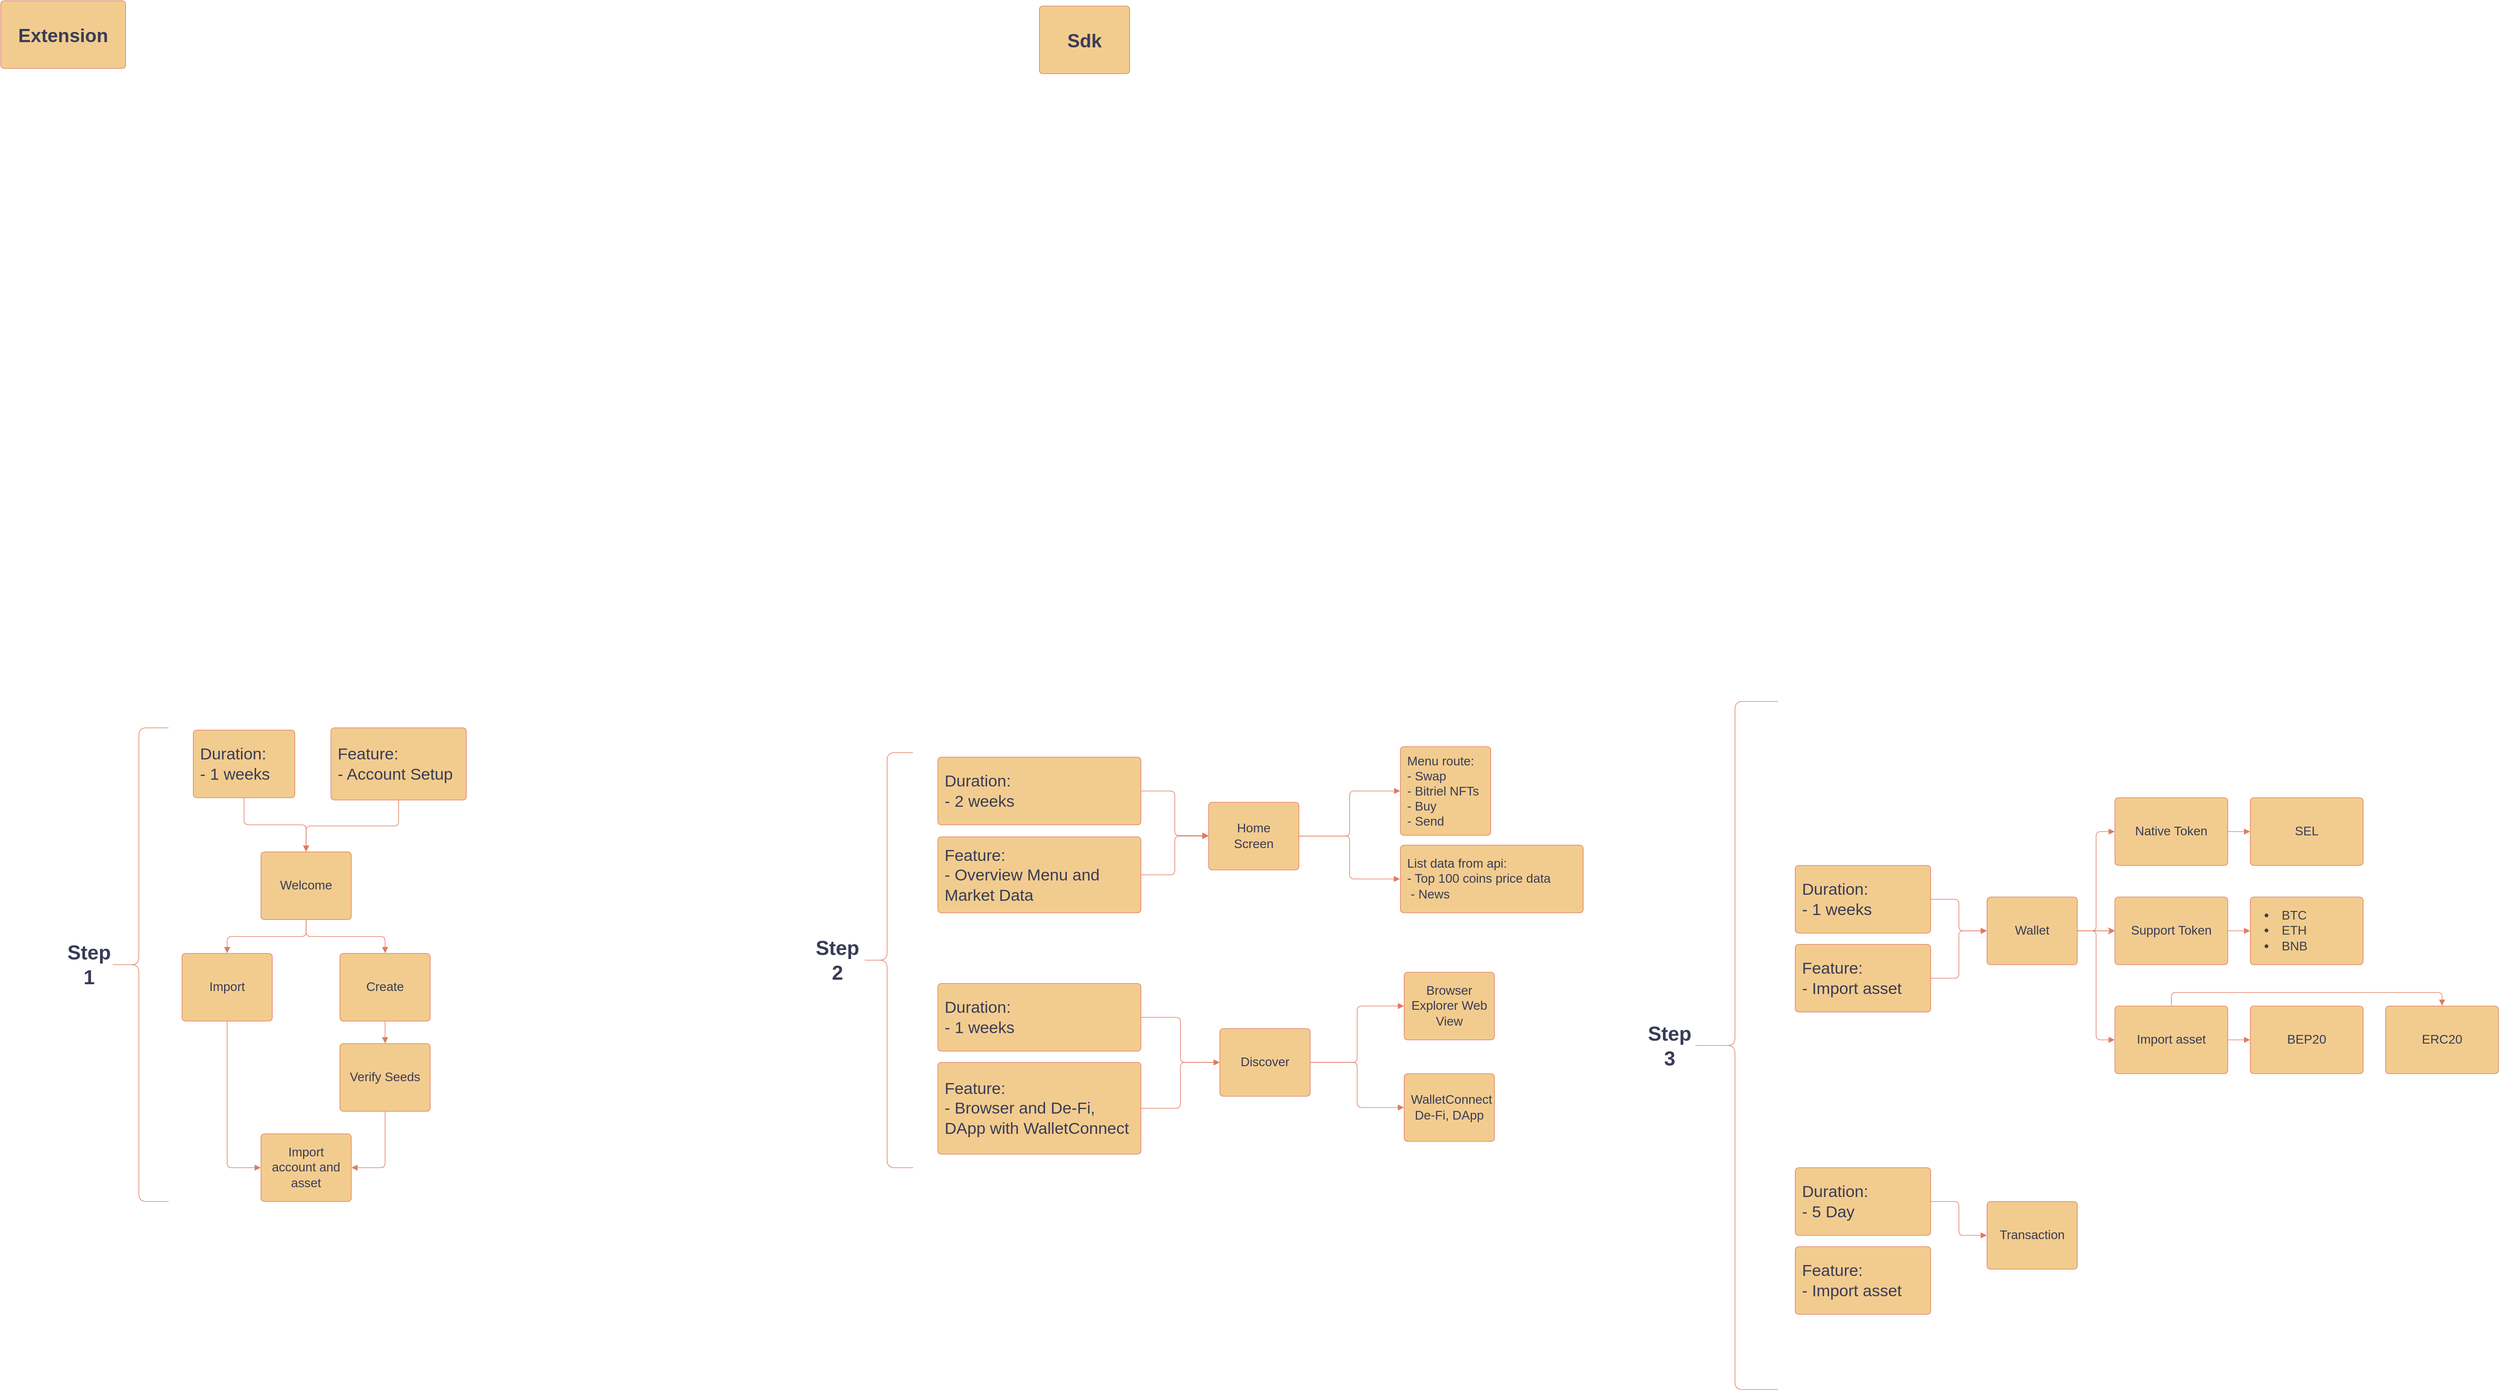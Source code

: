 <mxfile version="21.3.2" type="github">
  <diagram name="Page-1" id="VHqu843zAMIvLOxLYRrT">
    <mxGraphModel dx="3653" dy="2158" grid="0" gridSize="10" guides="1" tooltips="1" connect="1" arrows="1" fold="1" page="1" pageScale="1" pageWidth="850" pageHeight="1100" background="#ffffff" math="0" shadow="0">
      <root>
        <mxCell id="0" />
        <mxCell id="1" parent="0" />
        <mxCell id="zbY5q0rbspvN2szjDiho-265" value="Home Screen" style="html=1;overflow=block;blockSpacing=1;whiteSpace=wrap;fontSize=16.7;fontColor=#393C56;spacing=9;strokeColor=#E07A5F;strokeOpacity=100;rounded=1;absoluteArcSize=1;arcSize=9;strokeWidth=0.8;lucidId=uca0n-UiO.i3;fillColor=#F2CC8F;labelBackgroundColor=none;" parent="1" vertex="1">
          <mxGeometry x="315" y="189" width="120" height="90" as="geometry" />
        </mxCell>
        <mxCell id="zbY5q0rbspvN2szjDiho-266" value="Welcome" style="html=1;overflow=block;blockSpacing=1;whiteSpace=wrap;fontSize=16.7;fontColor=#393C56;align=center;spacing=9;strokeColor=#E07A5F;strokeOpacity=100;rounded=1;absoluteArcSize=1;arcSize=9;strokeWidth=0.8;lucidId=Jca0Ky4q9FBk;labelBackgroundColor=none;fillColor=#F2CC8F;" parent="1" vertex="1">
          <mxGeometry x="-945" y="255" width="120" height="90" as="geometry" />
        </mxCell>
        <mxCell id="zbY5q0rbspvN2szjDiho-267" value="Import" style="html=1;overflow=block;blockSpacing=1;whiteSpace=wrap;fontSize=16.7;fontColor=#393C56;spacing=9;verticalAlign=middle;strokeColor=#E07A5F;strokeOpacity=100;rounded=1;absoluteArcSize=1;arcSize=9;strokeWidth=0.8;lucidId=Vda0Xxk14ub7;labelBackgroundColor=none;fillColor=#F2CC8F;" parent="1" vertex="1">
          <mxGeometry x="-1050" y="390" width="120" height="90" as="geometry" />
        </mxCell>
        <mxCell id="zbY5q0rbspvN2szjDiho-268" value="Create" style="html=1;overflow=block;blockSpacing=1;whiteSpace=wrap;fontSize=16.7;fontColor=#393C56;spacing=9;verticalAlign=middle;strokeColor=#E07A5F;strokeOpacity=100;rounded=1;absoluteArcSize=1;arcSize=9;strokeWidth=0.8;lucidId=bea0~t-JF409;labelBackgroundColor=none;fillColor=#F2CC8F;" parent="1" vertex="1">
          <mxGeometry x="-840" y="390" width="120" height="90" as="geometry" />
        </mxCell>
        <mxCell id="zbY5q0rbspvN2szjDiho-269" value="Verify Seeds" style="html=1;overflow=block;blockSpacing=1;whiteSpace=wrap;fontSize=16.7;fontColor=#393C56;spacing=9;verticalAlign=middle;strokeColor=#E07A5F;strokeOpacity=100;rounded=1;absoluteArcSize=1;arcSize=9;strokeWidth=0.8;lucidId=oea0EduncO.E;labelBackgroundColor=none;fillColor=#F2CC8F;" parent="1" vertex="1">
          <mxGeometry x="-840" y="510" width="120" height="90" as="geometry" />
        </mxCell>
        <mxCell id="zbY5q0rbspvN2szjDiho-270" value="" style="html=1;jettySize=18;whiteSpace=wrap;fontSize=13;strokeColor=#E07A5F;strokeOpacity=100;strokeWidth=0.8;rounded=1;arcSize=12;edgeStyle=orthogonalEdgeStyle;startArrow=none;endArrow=block;endFill=1;exitX=0.5;exitY=1.004;exitPerimeter=0;entryX=0.5;entryY=-0.004;entryPerimeter=0;lucidId=Eea0e89wNNri;labelBackgroundColor=none;fontColor=default;" parent="1" source="zbY5q0rbspvN2szjDiho-268" target="zbY5q0rbspvN2szjDiho-269" edge="1">
          <mxGeometry width="100" height="100" relative="1" as="geometry">
            <Array as="points" />
          </mxGeometry>
        </mxCell>
        <mxCell id="zbY5q0rbspvN2szjDiho-271" value="" style="html=1;jettySize=18;whiteSpace=wrap;fontSize=13;strokeColor=#E07A5F;strokeOpacity=100;strokeWidth=0.8;rounded=1;arcSize=12;edgeStyle=orthogonalEdgeStyle;startArrow=none;endArrow=block;endFill=1;exitX=0.5;exitY=1.004;exitPerimeter=0;entryX=0.5;entryY=-0.004;entryPerimeter=0;lucidId=ffa06G6fT31H;labelBackgroundColor=none;fontColor=default;" parent="1" source="zbY5q0rbspvN2szjDiho-266" target="zbY5q0rbspvN2szjDiho-267" edge="1">
          <mxGeometry width="100" height="100" relative="1" as="geometry">
            <Array as="points" />
          </mxGeometry>
        </mxCell>
        <mxCell id="zbY5q0rbspvN2szjDiho-272" value="" style="html=1;jettySize=18;whiteSpace=wrap;fontSize=13;strokeColor=#E07A5F;strokeOpacity=100;strokeWidth=0.8;rounded=1;arcSize=12;edgeStyle=orthogonalEdgeStyle;startArrow=none;endArrow=block;endFill=1;exitX=0.5;exitY=1.004;exitPerimeter=0;entryX=0.5;entryY=-0.004;entryPerimeter=0;lucidId=kfa0JvLYfITH;labelBackgroundColor=none;fontColor=default;" parent="1" source="zbY5q0rbspvN2szjDiho-266" target="zbY5q0rbspvN2szjDiho-268" edge="1">
          <mxGeometry width="100" height="100" relative="1" as="geometry">
            <Array as="points" />
          </mxGeometry>
        </mxCell>
        <mxCell id="zbY5q0rbspvN2szjDiho-273" value="Import account and asset " style="html=1;overflow=block;blockSpacing=1;whiteSpace=wrap;fontSize=16.7;fontColor=#393C56;spacing=9;verticalAlign=middle;strokeColor=#E07A5F;strokeOpacity=100;rounded=1;absoluteArcSize=1;arcSize=9;strokeWidth=0.8;lucidId=sfa0by9yITn-;labelBackgroundColor=none;fillColor=#F2CC8F;" parent="1" vertex="1">
          <mxGeometry x="-945" y="630" width="120" height="90" as="geometry" />
        </mxCell>
        <mxCell id="zbY5q0rbspvN2szjDiho-274" value="" style="html=1;jettySize=18;whiteSpace=wrap;fontSize=13;strokeColor=#E07A5F;strokeOpacity=100;strokeWidth=0.8;rounded=1;arcSize=12;edgeStyle=orthogonalEdgeStyle;startArrow=none;endArrow=block;endFill=1;exitX=0.5;exitY=1.004;exitPerimeter=0;entryX=-0.003;entryY=0.5;entryPerimeter=0;lucidId=Pfa0X~1ALKKi;labelBackgroundColor=none;fontColor=default;" parent="1" source="zbY5q0rbspvN2szjDiho-267" target="zbY5q0rbspvN2szjDiho-273" edge="1">
          <mxGeometry width="100" height="100" relative="1" as="geometry">
            <Array as="points" />
          </mxGeometry>
        </mxCell>
        <mxCell id="zbY5q0rbspvN2szjDiho-275" value="" style="html=1;jettySize=18;whiteSpace=wrap;fontSize=13;strokeColor=#E07A5F;strokeOpacity=100;strokeWidth=0.8;rounded=1;arcSize=12;edgeStyle=orthogonalEdgeStyle;startArrow=none;endArrow=block;endFill=1;exitX=0.5;exitY=1.004;exitPerimeter=0;entryX=1.003;entryY=0.5;entryPerimeter=0;lucidId=Sfa0SEUxJVV2;labelBackgroundColor=none;fontColor=default;" parent="1" source="zbY5q0rbspvN2szjDiho-269" target="zbY5q0rbspvN2szjDiho-273" edge="1">
          <mxGeometry width="100" height="100" relative="1" as="geometry">
            <Array as="points" />
          </mxGeometry>
        </mxCell>
        <mxCell id="zbY5q0rbspvN2szjDiho-276" value="Discover" style="html=1;overflow=block;blockSpacing=1;whiteSpace=wrap;fontSize=16.7;fontColor=#393C56;spacing=9;strokeColor=#E07A5F;strokeOpacity=100;rounded=1;absoluteArcSize=1;arcSize=9;strokeWidth=0.8;lucidId=zga0rCzeqD-x;fillColor=#F2CC8F;labelBackgroundColor=none;" parent="1" vertex="1">
          <mxGeometry x="330" y="490" width="120" height="90" as="geometry" />
        </mxCell>
        <mxCell id="zbY5q0rbspvN2szjDiho-277" value="Duration: &#xa;- 1 weeks" style="html=1;overflow=block;blockSpacing=1;whiteSpace=wrap;fontSize=21.7;fontColor=#393C56;align=left;spacing=9;verticalAlign=middle;strokeColor=#E07A5F;strokeOpacity=100;fillOpacity=100;rounded=1;absoluteArcSize=1;arcSize=9;fillColor=#F2CC8F;strokeWidth=0.8;lucidId=LPa0Y3JxdmO-;labelBackgroundColor=none;" parent="1" vertex="1">
          <mxGeometry x="-1035" y="93" width="135" height="90" as="geometry" />
        </mxCell>
        <mxCell id="zbY5q0rbspvN2szjDiho-278" value="" style="strokeColor=none;fillColor=none;whiteSpace=wrap;fontSize=26.7;fontColor=#393C56;fontStyle=1;spacing=3.8;strokeOpacity=100;rounded=1;absoluteArcSize=1;arcSize=9;strokeWidth=0.8;html=1;labelBackgroundColor=none;" parent="1" vertex="1">
          <mxGeometry x="-1200" y="90" width="132" height="630" as="geometry" />
        </mxCell>
        <mxCell id="zbY5q0rbspvN2szjDiho-279" value="" style="shape=curlyBracket;rounded=1;whiteSpace=wrap;fontSize=26.7;fontColor=#393C56;fontStyle=1;spacing=3.8;strokeColor=#E07A5F;strokeOpacity=100;strokeWidth=0.8;labelBackgroundColor=none;fillColor=#F2CC8F;" parent="zbY5q0rbspvN2szjDiho-278" vertex="1">
          <mxGeometry x="53.25" width="78.75" height="630" as="geometry" />
        </mxCell>
        <mxCell id="zbY5q0rbspvN2szjDiho-280" value="Step 1" style="strokeColor=none;fillColor=none;whiteSpace=wrap;fontSize=26.7;fontColor=#393C56;fontStyle=1;spacing=3.8;strokeOpacity=100;rounded=1;absoluteArcSize=1;arcSize=9;strokeWidth=0.8;labelBackgroundColor=none;" parent="zbY5q0rbspvN2szjDiho-278" vertex="1">
          <mxGeometry width="53.25" height="630" as="geometry" />
        </mxCell>
        <mxCell id="zbY5q0rbspvN2szjDiho-281" value="Sdk" style="html=1;overflow=block;blockSpacing=1;whiteSpace=wrap;fontSize=25;fontColor=#393C56;fontStyle=1;spacing=9;strokeColor=#E07A5F;strokeOpacity=100;fillOpacity=100;rounded=1;absoluteArcSize=1;arcSize=9;fillColor=#F2CC8F;strokeWidth=0.8;lucidId=pSa00CnqCvIb;labelBackgroundColor=none;" parent="1" vertex="1">
          <mxGeometry x="90" y="-870" width="120" height="90" as="geometry" />
        </mxCell>
        <mxCell id="zbY5q0rbspvN2szjDiho-282" value="" style="strokeColor=none;fillColor=none;whiteSpace=wrap;fontSize=26.7;fontColor=#393C56;fontStyle=1;spacing=3.8;strokeOpacity=100;rounded=1;absoluteArcSize=1;arcSize=9;strokeWidth=0.8;html=1;labelBackgroundColor=none;" parent="1" vertex="1">
          <mxGeometry x="-210" y="123" width="132" height="552" as="geometry" />
        </mxCell>
        <mxCell id="zbY5q0rbspvN2szjDiho-283" value="" style="shape=curlyBracket;rounded=1;whiteSpace=wrap;fontSize=26.7;fontColor=#393C56;fontStyle=1;spacing=3.8;strokeColor=#E07A5F;strokeOpacity=100;strokeWidth=0.8;labelBackgroundColor=none;fillColor=#F2CC8F;" parent="zbY5q0rbspvN2szjDiho-282" vertex="1">
          <mxGeometry x="63" width="69" height="552" as="geometry" />
        </mxCell>
        <mxCell id="zbY5q0rbspvN2szjDiho-284" value="Step 2" style="strokeColor=none;fillColor=none;whiteSpace=wrap;fontSize=26.7;fontColor=#393C56;fontStyle=1;spacing=3.8;strokeOpacity=100;rounded=1;absoluteArcSize=1;arcSize=9;strokeWidth=0.8;labelBackgroundColor=none;" parent="zbY5q0rbspvN2szjDiho-282" vertex="1">
          <mxGeometry width="63" height="552" as="geometry" />
        </mxCell>
        <mxCell id="zbY5q0rbspvN2szjDiho-285" value="Feature:&#xa;- Account Setup" style="html=1;overflow=block;blockSpacing=1;whiteSpace=wrap;fontSize=21.7;fontColor=#393C56;align=left;spacing=9;verticalAlign=middle;strokeColor=#E07A5F;strokeOpacity=100;fillOpacity=100;rounded=1;absoluteArcSize=1;arcSize=9;fillColor=#F2CC8F;strokeWidth=0.8;lucidId=MVa0nrjbL0r_;labelBackgroundColor=none;" parent="1" vertex="1">
          <mxGeometry x="-852" y="90" width="180" height="96" as="geometry" />
        </mxCell>
        <mxCell id="zbY5q0rbspvN2szjDiho-286" value="" style="html=1;jettySize=18;whiteSpace=wrap;fontSize=13;strokeColor=#E07A5F;strokeOpacity=100;strokeWidth=0.8;rounded=1;arcSize=12;edgeStyle=orthogonalEdgeStyle;startArrow=none;endArrow=block;endFill=1;exitX=0.5;exitY=1.004;exitPerimeter=0;entryX=0.5;entryY=-0.004;entryPerimeter=0;lucidId=R4a0nYMLeVrN;labelBackgroundColor=none;fontColor=default;" parent="1" source="zbY5q0rbspvN2szjDiho-277" target="zbY5q0rbspvN2szjDiho-266" edge="1">
          <mxGeometry width="100" height="100" relative="1" as="geometry">
            <Array as="points" />
          </mxGeometry>
        </mxCell>
        <mxCell id="zbY5q0rbspvN2szjDiho-287" value="" style="html=1;jettySize=18;whiteSpace=wrap;fontSize=13;strokeColor=#E07A5F;strokeOpacity=100;strokeWidth=0.8;rounded=1;arcSize=12;edgeStyle=orthogonalEdgeStyle;startArrow=none;endArrow=block;endFill=1;exitX=0.5;exitY=1.004;exitPerimeter=0;entryX=0.5;entryY=-0.004;entryPerimeter=0;lucidId=U4a0g7tCiHba;labelBackgroundColor=none;fontColor=default;" parent="1" source="zbY5q0rbspvN2szjDiho-285" target="zbY5q0rbspvN2szjDiho-266" edge="1">
          <mxGeometry width="100" height="100" relative="1" as="geometry">
            <Array as="points" />
          </mxGeometry>
        </mxCell>
        <mxCell id="zbY5q0rbspvN2szjDiho-288" value="Browser Explorer Web View" style="html=1;overflow=block;blockSpacing=1;whiteSpace=wrap;fontSize=16.7;fontColor=#393C56;spacing=9;strokeColor=#E07A5F;strokeOpacity=100;rounded=1;absoluteArcSize=1;arcSize=9;strokeWidth=0.8;lucidId=77a02cb7iGfI;fillColor=#F2CC8F;labelBackgroundColor=none;" parent="1" vertex="1">
          <mxGeometry x="575" y="415" width="120" height="90" as="geometry" />
        </mxCell>
        <mxCell id="zbY5q0rbspvN2szjDiho-289" value="WalletConnect&#xa;De-Fi, DApp" style="html=1;overflow=block;blockSpacing=1;whiteSpace=wrap;fontSize=16.7;fontColor=#393C56;spacing=9;strokeColor=#E07A5F;strokeOpacity=100;rounded=1;absoluteArcSize=1;arcSize=9;strokeWidth=0.8;lucidId=-7a0e4nIgv2n;fillColor=#F2CC8F;labelBackgroundColor=none;" parent="1" vertex="1">
          <mxGeometry x="575" y="550" width="120" height="90" as="geometry" />
        </mxCell>
        <mxCell id="zbY5q0rbspvN2szjDiho-290" value="Duration: &#xa;- 1 weeks" style="html=1;overflow=block;blockSpacing=1;whiteSpace=wrap;fontSize=21.7;fontColor=#393C56;align=left;spacing=9;verticalAlign=middle;strokeColor=#E07A5F;strokeOpacity=100;fillOpacity=100;rounded=1;absoluteArcSize=1;arcSize=9;fillColor=#F2CC8F;strokeWidth=0.8;lucidId=v-a0DGhrGujj;labelBackgroundColor=none;" parent="1" vertex="1">
          <mxGeometry x="-45" y="430" width="270" height="90" as="geometry" />
        </mxCell>
        <mxCell id="zbY5q0rbspvN2szjDiho-291" value="" style="html=1;jettySize=18;whiteSpace=wrap;fontSize=13;strokeColor=#E07A5F;strokeOpacity=100;strokeWidth=0.8;rounded=1;arcSize=12;edgeStyle=orthogonalEdgeStyle;startArrow=none;endArrow=block;endFill=1;exitX=1.003;exitY=0.5;exitPerimeter=0;entryX=-0.003;entryY=0.5;entryPerimeter=0;lucidId=3-a07R3Qk.AD;fillColor=#F2CC8F;labelBackgroundColor=none;fontColor=default;" parent="1" source="zbY5q0rbspvN2szjDiho-276" target="zbY5q0rbspvN2szjDiho-289" edge="1">
          <mxGeometry width="100" height="100" relative="1" as="geometry">
            <Array as="points" />
          </mxGeometry>
        </mxCell>
        <mxCell id="zbY5q0rbspvN2szjDiho-292" value="Extension" style="html=1;overflow=block;blockSpacing=1;whiteSpace=wrap;fontSize=25;fontColor=#393C56;fontStyle=1;spacing=9;strokeColor=#E07A5F;strokeOpacity=100;fillOpacity=100;rounded=1;absoluteArcSize=1;arcSize=9;fillColor=#F2CC8F;strokeWidth=0.8;lucidId=..a0CwNgGoPU;labelBackgroundColor=none;" parent="1" vertex="1">
          <mxGeometry x="-1291" y="-877" width="166" height="90" as="geometry" />
        </mxCell>
        <mxCell id="zbY5q0rbspvN2szjDiho-293" value="Feature:&#xa;- Browser and De-Fi, DApp with WalletConnect" style="html=1;overflow=block;blockSpacing=1;whiteSpace=wrap;fontSize=21.7;fontColor=#393C56;align=left;spacing=9;verticalAlign=middle;strokeOpacity=100;fillOpacity=100;rounded=1;absoluteArcSize=1;arcSize=9;fillColor=#F2CC8F;strokeWidth=0.8;lucidId=aab0temb~Jwm;strokeColor=#E07A5F;labelBackgroundColor=none;" parent="1" vertex="1">
          <mxGeometry x="-45" y="535" width="270" height="122" as="geometry" />
        </mxCell>
        <mxCell id="zbY5q0rbspvN2szjDiho-294" value="" style="html=1;jettySize=18;whiteSpace=wrap;fontSize=13;strokeColor=#E07A5F;strokeOpacity=100;strokeWidth=0.8;rounded=1;arcSize=12;edgeStyle=orthogonalEdgeStyle;startArrow=none;endArrow=block;endFill=1;exitX=1.001;exitY=0.5;exitPerimeter=0;entryX=-0.003;entryY=0.5;entryPerimeter=0;lucidId=Xab0g0hyk1Pg;fillColor=#F2CC8F;labelBackgroundColor=none;fontColor=default;" parent="1" source="zbY5q0rbspvN2szjDiho-293" target="zbY5q0rbspvN2szjDiho-276" edge="1">
          <mxGeometry width="100" height="100" relative="1" as="geometry">
            <Array as="points" />
          </mxGeometry>
        </mxCell>
        <mxCell id="zbY5q0rbspvN2szjDiho-295" value="Duration: &#xa;- 2 weeks" style="html=1;overflow=block;blockSpacing=1;whiteSpace=wrap;fontSize=21.7;fontColor=#393C56;align=left;spacing=9;verticalAlign=middle;strokeColor=#E07A5F;strokeOpacity=100;fillOpacity=100;rounded=1;absoluteArcSize=1;arcSize=9;fillColor=#F2CC8F;strokeWidth=0.8;lucidId=_ab0i.H8g_lR;labelBackgroundColor=none;" parent="1" vertex="1">
          <mxGeometry x="-45" y="129" width="270" height="90" as="geometry" />
        </mxCell>
        <mxCell id="zbY5q0rbspvN2szjDiho-296" value="Feature:&#xa;- Overview Menu and Market Data" style="html=1;overflow=block;blockSpacing=1;whiteSpace=wrap;fontSize=21.7;fontColor=#393C56;align=left;spacing=9;verticalAlign=middle;strokeOpacity=100;fillOpacity=100;rounded=1;absoluteArcSize=1;arcSize=9;fillColor=#F2CC8F;strokeWidth=0.8;lucidId=_ab0SlGCYWsf;strokeColor=#E07A5F;labelBackgroundColor=none;" parent="1" vertex="1">
          <mxGeometry x="-45" y="235" width="270" height="101" as="geometry" />
        </mxCell>
        <mxCell id="zbY5q0rbspvN2szjDiho-297" value="Menu route:&#xa;- Swap&#xa;- Bitriel NFTs&#xa;- Buy&#xa;- Send" style="html=1;overflow=block;blockSpacing=1;whiteSpace=wrap;fontSize=16.7;fontColor=#393C56;align=left;spacing=9;verticalAlign=middle;strokeColor=#E07A5F;strokeOpacity=100;rounded=1;absoluteArcSize=1;arcSize=9;strokeWidth=0.8;lucidId=acb0z6DDbaGp;fillColor=#F2CC8F;labelBackgroundColor=none;" parent="1" vertex="1">
          <mxGeometry x="570" y="115" width="120" height="118" as="geometry" />
        </mxCell>
        <mxCell id="zbY5q0rbspvN2szjDiho-298" value="&lt;span data-lucid-content=&quot;{&amp;quot;t&amp;quot;:&amp;quot;List data from api: - Top 100 coins price data - News &amp;quot;,&amp;quot;m&amp;quot;:[{&amp;quot;s&amp;quot;:0,&amp;quot;n&amp;quot;:&amp;quot;a&amp;quot;,&amp;quot;v&amp;quot;:&amp;quot;left&amp;quot;},{&amp;quot;s&amp;quot;:0,&amp;quot;n&amp;quot;:&amp;quot;s&amp;quot;,&amp;quot;v&amp;quot;:22.222,&amp;quot;e&amp;quot;:54},{&amp;quot;s&amp;quot;:0,&amp;quot;n&amp;quot;:&amp;quot;c&amp;quot;,&amp;quot;v&amp;quot;:&amp;quot;3a414aff&amp;quot;,&amp;quot;e&amp;quot;:54}]}&quot; data-lucid-type=&quot;application/vnd.lucid.text&quot;&gt;List data from api: &lt;br&gt;- Top 100 coins price data&lt;br&gt; - News &lt;/span&gt;&lt;span data-lucid-content=&quot;{&amp;quot;t&amp;quot;:&amp;quot;List data from api: - Top 100 coins price data - News &amp;quot;,&amp;quot;m&amp;quot;:[{&amp;quot;s&amp;quot;:0,&amp;quot;n&amp;quot;:&amp;quot;a&amp;quot;,&amp;quot;v&amp;quot;:&amp;quot;left&amp;quot;},{&amp;quot;s&amp;quot;:0,&amp;quot;n&amp;quot;:&amp;quot;s&amp;quot;,&amp;quot;v&amp;quot;:22.222,&amp;quot;e&amp;quot;:54},{&amp;quot;s&amp;quot;:0,&amp;quot;n&amp;quot;:&amp;quot;c&amp;quot;,&amp;quot;v&amp;quot;:&amp;quot;3a414aff&amp;quot;,&amp;quot;e&amp;quot;:54}]}&quot; data-lucid-type=&quot;application/vnd.lucid.text&quot;&gt;&lt;/span&gt;" style="html=1;overflow=block;blockSpacing=1;whiteSpace=wrap;fontSize=16.7;fontColor=#393C56;align=left;spacing=9;verticalAlign=middle;strokeColor=#E07A5F;strokeOpacity=100;rounded=1;absoluteArcSize=1;arcSize=9;strokeWidth=0.8;lucidId=acb0S5HzsYsd;fillColor=#F2CC8F;labelBackgroundColor=none;" parent="1" vertex="1">
          <mxGeometry x="570" y="246" width="243" height="90" as="geometry" />
        </mxCell>
        <mxCell id="zbY5q0rbspvN2szjDiho-299" value="" style="html=1;jettySize=18;whiteSpace=wrap;fontSize=13;strokeColor=#E07A5F;strokeOpacity=100;strokeWidth=0.8;rounded=1;arcSize=12;edgeStyle=orthogonalEdgeStyle;startArrow=none;endArrow=block;endFill=1;exitX=1.003;exitY=0.5;exitPerimeter=0;entryX=-0.003;entryY=0.5;entryPerimeter=0;lucidId=qcb0-TfhVIlK;fillColor=#F2CC8F;labelBackgroundColor=none;fontColor=default;" parent="1" source="zbY5q0rbspvN2szjDiho-265" target="zbY5q0rbspvN2szjDiho-297" edge="1">
          <mxGeometry width="100" height="100" relative="1" as="geometry">
            <Array as="points" />
          </mxGeometry>
        </mxCell>
        <mxCell id="zbY5q0rbspvN2szjDiho-300" value="" style="html=1;jettySize=18;whiteSpace=wrap;fontSize=13;strokeColor=#E07A5F;strokeOpacity=100;strokeWidth=0.8;rounded=1;arcSize=12;edgeStyle=orthogonalEdgeStyle;startArrow=none;endArrow=block;endFill=1;exitX=1.003;exitY=0.5;exitPerimeter=0;entryX=-0.003;entryY=0.5;entryPerimeter=0;lucidId=ucb0NeUc8.oI;fillColor=#F2CC8F;labelBackgroundColor=none;fontColor=default;" parent="1" source="zbY5q0rbspvN2szjDiho-265" target="zbY5q0rbspvN2szjDiho-298" edge="1">
          <mxGeometry width="100" height="100" relative="1" as="geometry">
            <Array as="points" />
          </mxGeometry>
        </mxCell>
        <mxCell id="zbY5q0rbspvN2szjDiho-301" value="" style="html=1;jettySize=18;whiteSpace=wrap;fontSize=13;strokeColor=#E07A5F;strokeOpacity=100;strokeWidth=0.8;rounded=1;arcSize=12;edgeStyle=orthogonalEdgeStyle;startArrow=none;endArrow=block;endFill=1;exitX=1.001;exitY=0.5;exitPerimeter=0;entryX=-0.003;entryY=0.5;entryPerimeter=0;lucidId=gdb0DMMKNhfz;fillColor=#F2CC8F;labelBackgroundColor=none;fontColor=default;" parent="1" source="zbY5q0rbspvN2szjDiho-290" target="zbY5q0rbspvN2szjDiho-276" edge="1">
          <mxGeometry width="100" height="100" relative="1" as="geometry">
            <Array as="points" />
          </mxGeometry>
        </mxCell>
        <mxCell id="zbY5q0rbspvN2szjDiho-302" value="" style="html=1;jettySize=18;whiteSpace=wrap;fontSize=13;strokeColor=#E07A5F;strokeOpacity=100;strokeWidth=0.8;rounded=1;arcSize=12;edgeStyle=orthogonalEdgeStyle;startArrow=none;endArrow=block;endFill=1;exitX=1.001;exitY=0.5;exitPerimeter=0;entryX=-0.003;entryY=0.5;entryPerimeter=0;lucidId=Mdb0LnuBG9gK;fillColor=#F2CC8F;labelBackgroundColor=none;fontColor=default;" parent="1" source="zbY5q0rbspvN2szjDiho-296" target="zbY5q0rbspvN2szjDiho-265" edge="1">
          <mxGeometry width="100" height="100" relative="1" as="geometry">
            <Array as="points" />
          </mxGeometry>
        </mxCell>
        <mxCell id="zbY5q0rbspvN2szjDiho-303" value="" style="html=1;jettySize=18;whiteSpace=wrap;fontSize=13;strokeColor=#E07A5F;strokeOpacity=100;strokeWidth=0.8;rounded=1;arcSize=12;edgeStyle=orthogonalEdgeStyle;startArrow=none;endArrow=block;endFill=1;exitX=1.001;exitY=0.5;exitPerimeter=0;entryX=-0.003;entryY=0.492;entryPerimeter=0;lucidId=Qdb0yo6qIdlQ;fillColor=#F2CC8F;labelBackgroundColor=none;fontColor=default;" parent="1" source="zbY5q0rbspvN2szjDiho-295" target="zbY5q0rbspvN2szjDiho-265" edge="1">
          <mxGeometry width="100" height="100" relative="1" as="geometry">
            <Array as="points" />
          </mxGeometry>
        </mxCell>
        <mxCell id="zbY5q0rbspvN2szjDiho-304" value="" style="html=1;jettySize=18;whiteSpace=wrap;fontSize=13;strokeColor=#E07A5F;strokeOpacity=100;strokeWidth=0.8;rounded=1;arcSize=12;edgeStyle=orthogonalEdgeStyle;startArrow=none;endArrow=block;endFill=1;exitX=1.003;exitY=0.5;exitPerimeter=0;entryX=-0.003;entryY=0.5;entryPerimeter=0;lucidId=ceb0MK5iR.2z;fillColor=#F2CC8F;labelBackgroundColor=none;fontColor=default;" parent="1" source="zbY5q0rbspvN2szjDiho-276" target="zbY5q0rbspvN2szjDiho-288" edge="1">
          <mxGeometry width="100" height="100" relative="1" as="geometry">
            <Array as="points" />
          </mxGeometry>
        </mxCell>
        <mxCell id="zbY5q0rbspvN2szjDiho-305" value="" style="strokeColor=none;fillColor=none;whiteSpace=wrap;fontSize=26.7;fontColor=#393C56;fontStyle=1;spacing=3.8;strokeOpacity=100;rounded=1;absoluteArcSize=1;arcSize=9;strokeWidth=0.8;html=1;labelBackgroundColor=none;" parent="1" vertex="1">
          <mxGeometry x="940" y="55" width="132" height="915" as="geometry" />
        </mxCell>
        <mxCell id="zbY5q0rbspvN2szjDiho-306" value="" style="shape=curlyBracket;rounded=1;whiteSpace=wrap;fontSize=26.7;fontColor=#393C56;fontStyle=1;spacing=3.8;strokeColor=#E07A5F;strokeOpacity=100;strokeWidth=0.8;labelBackgroundColor=none;fillColor=#F2CC8F;" parent="zbY5q0rbspvN2szjDiho-305" vertex="1">
          <mxGeometry x="17.625" width="114.375" height="915" as="geometry" />
        </mxCell>
        <mxCell id="zbY5q0rbspvN2szjDiho-307" value="Step 3" style="strokeColor=none;fillColor=none;whiteSpace=wrap;fontSize=26.7;fontColor=#393C56;fontStyle=1;spacing=3.8;strokeOpacity=100;rounded=1;absoluteArcSize=1;arcSize=9;strokeWidth=0.8;labelBackgroundColor=none;" parent="zbY5q0rbspvN2szjDiho-305" vertex="1">
          <mxGeometry x="-24" width="24" height="915" as="geometry" />
        </mxCell>
        <mxCell id="kWYeJPqyyix-fhEWJ2AD-1" style="edgeStyle=orthogonalEdgeStyle;rounded=0;orthogonalLoop=1;jettySize=auto;html=1;entryX=0;entryY=0.5;entryDx=0;entryDy=0;strokeColor=#E07A5F;fontColor=#393C56;fillColor=#F2CC8F;" edge="1" parent="1" source="zbY5q0rbspvN2szjDiho-308" target="zbY5q0rbspvN2szjDiho-316">
          <mxGeometry relative="1" as="geometry" />
        </mxCell>
        <mxCell id="zbY5q0rbspvN2szjDiho-308" value="Wallet" style="html=1;overflow=block;blockSpacing=1;whiteSpace=wrap;fontSize=16.7;spacing=9;strokeColor=#E07A5F;strokeOpacity=100;rounded=1;absoluteArcSize=1;arcSize=9;strokeWidth=0.8;lucidId=bhb0qxRhIA-V;fillColor=#F2CC8F;fontColor=#393C56;labelBackgroundColor=none;" parent="1" vertex="1">
          <mxGeometry x="1350" y="315" width="120" height="90" as="geometry" />
        </mxCell>
        <mxCell id="zbY5q0rbspvN2szjDiho-309" value="Import asset" style="html=1;overflow=block;blockSpacing=1;whiteSpace=wrap;fontSize=16.7;spacing=9;strokeColor=#E07A5F;strokeOpacity=100;rounded=1;absoluteArcSize=1;arcSize=9;strokeWidth=0.8;lucidId=bhb0wNb8ohSP;fillColor=#F2CC8F;fontColor=#393C56;labelBackgroundColor=none;" parent="1" vertex="1">
          <mxGeometry x="1520" y="460" width="150" height="90" as="geometry" />
        </mxCell>
        <mxCell id="zbY5q0rbspvN2szjDiho-310" value="" style="html=1;jettySize=18;whiteSpace=wrap;fontSize=13;strokeColor=#E07A5F;strokeOpacity=100;strokeWidth=0.8;rounded=1;arcSize=12;edgeStyle=orthogonalEdgeStyle;startArrow=none;endArrow=block;endFill=1;exitX=1.003;exitY=0.5;exitPerimeter=0;entryX=-0.002;entryY=0.5;entryPerimeter=0;lucidId=bhb0bGxGjl3O;fillColor=#F2CC8F;labelBackgroundColor=none;fontColor=default;" parent="1" source="zbY5q0rbspvN2szjDiho-308" target="zbY5q0rbspvN2szjDiho-309" edge="1">
          <mxGeometry width="100" height="100" relative="1" as="geometry">
            <Array as="points" />
          </mxGeometry>
        </mxCell>
        <mxCell id="zbY5q0rbspvN2szjDiho-311" value="ERC20" style="html=1;overflow=block;blockSpacing=1;whiteSpace=wrap;fontSize=16.7;fontColor=#393C56;spacing=9;strokeColor=#E07A5F;strokeOpacity=100;rounded=1;absoluteArcSize=1;arcSize=9;strokeWidth=0.8;lucidId=bhb0O4v9XhpU;fillColor=#F2CC8F;labelBackgroundColor=none;" parent="1" vertex="1">
          <mxGeometry x="1880" y="460" width="150" height="90" as="geometry" />
        </mxCell>
        <mxCell id="zbY5q0rbspvN2szjDiho-312" value="BEP20" style="html=1;overflow=block;blockSpacing=1;whiteSpace=wrap;fontSize=16.7;spacing=9;strokeColor=#E07A5F;strokeOpacity=100;rounded=1;absoluteArcSize=1;arcSize=9;strokeWidth=0.8;lucidId=bhb0I.Ht1Ggt;fillColor=#F2CC8F;fontColor=#393C56;labelBackgroundColor=none;" parent="1" vertex="1">
          <mxGeometry x="1700" y="460" width="150" height="90" as="geometry" />
        </mxCell>
        <mxCell id="zbY5q0rbspvN2szjDiho-313" value="" style="html=1;jettySize=18;whiteSpace=wrap;fontSize=13;strokeColor=#E07A5F;strokeOpacity=100;strokeWidth=0.8;rounded=1;arcSize=12;edgeStyle=orthogonalEdgeStyle;startArrow=none;endArrow=block;endFill=1;exitX=1.002;exitY=0.5;exitPerimeter=0;entryX=-0.002;entryY=0.5;entryPerimeter=0;lucidId=bhb0NddKJN9S;fillColor=#F2CC8F;labelBackgroundColor=none;fontColor=default;" parent="1" source="zbY5q0rbspvN2szjDiho-309" target="zbY5q0rbspvN2szjDiho-312" edge="1">
          <mxGeometry width="100" height="100" relative="1" as="geometry">
            <Array as="points" />
          </mxGeometry>
        </mxCell>
        <mxCell id="zbY5q0rbspvN2szjDiho-314" value="Native Token" style="html=1;overflow=block;blockSpacing=1;whiteSpace=wrap;fontSize=16.7;spacing=9;strokeColor=#E07A5F;strokeOpacity=100;rounded=1;absoluteArcSize=1;arcSize=9;strokeWidth=0.8;lucidId=bhb07KTPQtjn;fillColor=#F2CC8F;fontColor=#393C56;labelBackgroundColor=none;" parent="1" vertex="1">
          <mxGeometry x="1520" y="183" width="150" height="90" as="geometry" />
        </mxCell>
        <mxCell id="zbY5q0rbspvN2szjDiho-315" value="" style="html=1;jettySize=18;whiteSpace=wrap;fontSize=13;strokeColor=#E07A5F;strokeOpacity=100;strokeWidth=0.8;rounded=1;arcSize=12;edgeStyle=orthogonalEdgeStyle;startArrow=none;endArrow=block;endFill=1;exitX=1.003;exitY=0.5;exitPerimeter=0;entryX=-0.002;entryY=0.5;entryPerimeter=0;lucidId=bhb0fZ3wAojR;fillColor=#F2CC8F;labelBackgroundColor=none;fontColor=default;" parent="1" source="zbY5q0rbspvN2szjDiho-308" target="zbY5q0rbspvN2szjDiho-314" edge="1">
          <mxGeometry width="100" height="100" relative="1" as="geometry">
            <Array as="points" />
          </mxGeometry>
        </mxCell>
        <mxCell id="zbY5q0rbspvN2szjDiho-316" value="Support Token" style="html=1;overflow=block;blockSpacing=1;whiteSpace=wrap;fontSize=16.7;spacing=9;strokeColor=#E07A5F;strokeOpacity=100;rounded=1;absoluteArcSize=1;arcSize=9;strokeWidth=0.8;lucidId=bhb0O.DUgDSS;fillColor=#F2CC8F;fontColor=#393C56;labelBackgroundColor=none;" parent="1" vertex="1">
          <mxGeometry x="1520" y="315" width="150" height="90" as="geometry" />
        </mxCell>
        <mxCell id="zbY5q0rbspvN2szjDiho-318" value="SEL" style="html=1;overflow=block;blockSpacing=1;whiteSpace=wrap;fontSize=16.7;spacing=9;strokeColor=#E07A5F;strokeOpacity=100;rounded=1;absoluteArcSize=1;arcSize=9;strokeWidth=0.8;lucidId=bhb0.OiSeKe7;fillColor=#F2CC8F;fontColor=#393C56;labelBackgroundColor=none;" parent="1" vertex="1">
          <mxGeometry x="1700" y="183" width="150" height="90" as="geometry" />
        </mxCell>
        <mxCell id="zbY5q0rbspvN2szjDiho-319" value="" style="html=1;jettySize=18;whiteSpace=wrap;fontSize=13;strokeColor=#E07A5F;strokeOpacity=100;strokeWidth=0.8;rounded=1;arcSize=12;edgeStyle=orthogonalEdgeStyle;startArrow=none;endArrow=block;endFill=1;exitX=1.002;exitY=0.5;exitPerimeter=0;entryX=-0.002;entryY=0.5;entryPerimeter=0;lucidId=bhb0a-fZP~l-;fillColor=#F2CC8F;labelBackgroundColor=none;fontColor=default;" parent="1" source="zbY5q0rbspvN2szjDiho-314" target="zbY5q0rbspvN2szjDiho-318" edge="1">
          <mxGeometry width="100" height="100" relative="1" as="geometry">
            <Array as="points" />
          </mxGeometry>
        </mxCell>
        <mxCell id="zbY5q0rbspvN2szjDiho-320" value="&lt;ul style=&quot;margin: 0px; padding-left: 10px;list-style-position: inside; list-style-type:disc&quot;&gt;&lt;li style=&quot;text-align:left;color:#3a414a;font-size:16.7px;&quot;&gt;&lt;span style=&quot;margin-left: 0px;margin-top: -2px;&quot;&gt;&lt;span style=&quot;font-size:16.7px;color:#3a414a;&quot;&gt;BTC&lt;/span&gt;&lt;/span&gt;&lt;/li&gt;&lt;li style=&quot;text-align:left;color:#3a414a;font-size:16.7px;&quot;&gt;&lt;span style=&quot;margin-left: 0px;margin-top: -2px;&quot;&gt;&lt;span style=&quot;font-size:16.7px;color:#3a414a;&quot;&gt;ETH&lt;/span&gt;&lt;/span&gt;&lt;/li&gt;&lt;li style=&quot;text-align:left;color:#3a414a;font-size:16.7px;&quot;&gt;&lt;span style=&quot;margin-left: 0px;margin-top: -2px;&quot;&gt;&lt;span style=&quot;font-size:16.7px;color:#3a414a;&quot;&gt;BNB&lt;/span&gt;&lt;/span&gt;&lt;/li&gt;&lt;/ul&gt;" style="html=1;overflow=block;blockSpacing=1;whiteSpace=wrap;fontSize=13;spacing=9;strokeColor=#E07A5F;strokeOpacity=100;rounded=1;absoluteArcSize=1;arcSize=9;strokeWidth=0.8;lucidId=bhb0zRiMd7yo;fillColor=#F2CC8F;fontColor=#393C56;labelBackgroundColor=none;" parent="1" vertex="1">
          <mxGeometry x="1700" y="315" width="150" height="90" as="geometry" />
        </mxCell>
        <mxCell id="zbY5q0rbspvN2szjDiho-321" value="" style="html=1;jettySize=18;whiteSpace=wrap;fontSize=13;strokeColor=#E07A5F;strokeOpacity=100;strokeWidth=0.8;rounded=1;arcSize=12;edgeStyle=orthogonalEdgeStyle;startArrow=none;endArrow=block;endFill=1;exitX=1.002;exitY=0.5;exitPerimeter=0;entryX=-0.002;entryY=0.5;entryPerimeter=0;lucidId=bhb0xzGB-_wK;fillColor=#F2CC8F;labelBackgroundColor=none;fontColor=default;" parent="1" source="zbY5q0rbspvN2szjDiho-316" target="zbY5q0rbspvN2szjDiho-320" edge="1">
          <mxGeometry width="100" height="100" relative="1" as="geometry">
            <Array as="points" />
          </mxGeometry>
        </mxCell>
        <mxCell id="zbY5q0rbspvN2szjDiho-322" value="Duration: &#xa;- 1 weeks" style="html=1;overflow=block;blockSpacing=1;whiteSpace=wrap;fontSize=21.7;fontColor=#393C56;align=left;spacing=9;verticalAlign=middle;strokeColor=#E07A5F;strokeOpacity=100;fillOpacity=100;rounded=1;absoluteArcSize=1;arcSize=9;fillColor=#F2CC8F;strokeWidth=0.8;lucidId=bhb0GTzwyg04;labelBackgroundColor=none;" parent="1" vertex="1">
          <mxGeometry x="1095" y="273" width="180" height="90" as="geometry" />
        </mxCell>
        <mxCell id="zbY5q0rbspvN2szjDiho-323" value="Feature:&#xa;- Import asset" style="html=1;overflow=block;blockSpacing=1;whiteSpace=wrap;fontSize=21.7;fontColor=#393C56;align=left;spacing=9;verticalAlign=middle;strokeOpacity=100;fillOpacity=100;rounded=1;absoluteArcSize=1;arcSize=9;fillColor=#F2CC8F;strokeWidth=0.8;lucidId=bhb0tgD4Y~up;labelBackgroundColor=none;strokeColor=#E07A5F;" parent="1" vertex="1">
          <mxGeometry x="1095" y="378" width="180" height="90" as="geometry" />
        </mxCell>
        <mxCell id="zbY5q0rbspvN2szjDiho-324" value="" style="html=1;jettySize=18;whiteSpace=wrap;fontSize=13;strokeColor=#E07A5F;strokeOpacity=100;strokeWidth=0.8;rounded=1;arcSize=12;edgeStyle=orthogonalEdgeStyle;startArrow=none;endArrow=block;endFill=1;exitX=1.002;exitY=0.5;exitPerimeter=0;entryX=-0.003;entryY=0.5;entryPerimeter=0;lucidId=bhb0VwJF.Qo-;fillColor=#F2CC8F;labelBackgroundColor=none;fontColor=default;" parent="1" source="zbY5q0rbspvN2szjDiho-322" target="zbY5q0rbspvN2szjDiho-308" edge="1">
          <mxGeometry width="100" height="100" relative="1" as="geometry">
            <Array as="points" />
          </mxGeometry>
        </mxCell>
        <mxCell id="zbY5q0rbspvN2szjDiho-325" value="" style="html=1;jettySize=18;whiteSpace=wrap;fontSize=13;strokeColor=#E07A5F;strokeOpacity=100;strokeWidth=0.8;rounded=1;arcSize=12;edgeStyle=orthogonalEdgeStyle;startArrow=none;endArrow=block;endFill=1;exitX=1.002;exitY=0.5;exitPerimeter=0;entryX=-0.003;entryY=0.5;entryPerimeter=0;lucidId=bhb0SJDYFKG2;fillColor=#F2CC8F;labelBackgroundColor=none;fontColor=default;" parent="1" source="zbY5q0rbspvN2szjDiho-323" target="zbY5q0rbspvN2szjDiho-308" edge="1">
          <mxGeometry width="100" height="100" relative="1" as="geometry">
            <Array as="points" />
          </mxGeometry>
        </mxCell>
        <mxCell id="zbY5q0rbspvN2szjDiho-326" value="" style="html=1;jettySize=18;whiteSpace=wrap;fontSize=13;strokeColor=#E07A5F;strokeOpacity=100;strokeWidth=0.8;rounded=1;arcSize=12;edgeStyle=orthogonalEdgeStyle;startArrow=none;endArrow=block;endFill=1;exitX=0.5;exitY=-0.004;exitPerimeter=0;entryX=0.5;entryY=-0.004;entryPerimeter=0;lucidId=bhb0VZ9Rsiwy;fillColor=#F2CC8F;labelBackgroundColor=none;fontColor=default;" parent="1" source="zbY5q0rbspvN2szjDiho-309" target="zbY5q0rbspvN2szjDiho-311" edge="1">
          <mxGeometry width="100" height="100" relative="1" as="geometry">
            <Array as="points" />
          </mxGeometry>
        </mxCell>
        <mxCell id="zbY5q0rbspvN2szjDiho-327" value="Duration: &#xa;- 5 Day" style="html=1;overflow=block;blockSpacing=1;whiteSpace=wrap;fontSize=21.7;fontColor=#393C56;align=left;spacing=9;verticalAlign=middle;strokeColor=#E07A5F;strokeOpacity=100;fillOpacity=100;rounded=1;absoluteArcSize=1;arcSize=9;fillColor=#F2CC8F;strokeWidth=0.8;lucidId=shb0GYtFbdMw;labelBackgroundColor=none;" parent="1" vertex="1">
          <mxGeometry x="1095" y="675" width="180" height="90" as="geometry" />
        </mxCell>
        <mxCell id="zbY5q0rbspvN2szjDiho-328" value="Feature:&#xa;- Import asset" style="html=1;overflow=block;blockSpacing=1;whiteSpace=wrap;fontSize=21.7;fontColor=#393C56;align=left;spacing=9;verticalAlign=middle;strokeOpacity=100;fillOpacity=100;rounded=1;absoluteArcSize=1;arcSize=9;fillColor=#F2CC8F;strokeWidth=0.8;lucidId=shb0CXbRwvUL;labelBackgroundColor=none;strokeColor=#E07A5F;" parent="1" vertex="1">
          <mxGeometry x="1095" y="780" width="180" height="90" as="geometry" />
        </mxCell>
        <mxCell id="zbY5q0rbspvN2szjDiho-329" value="Transaction" style="html=1;overflow=block;blockSpacing=1;whiteSpace=wrap;fontSize=16.7;spacing=9;strokeColor=#E07A5F;strokeOpacity=100;rounded=1;absoluteArcSize=1;arcSize=9;strokeWidth=0.8;lucidId=Zhb044c1I5jU;fillColor=#F2CC8F;fontColor=#393C56;labelBackgroundColor=none;" parent="1" vertex="1">
          <mxGeometry x="1350" y="720" width="120" height="90" as="geometry" />
        </mxCell>
        <mxCell id="zbY5q0rbspvN2szjDiho-330" value="" style="html=1;jettySize=18;whiteSpace=wrap;fontSize=13;strokeColor=#E07A5F;strokeOpacity=100;strokeWidth=0.8;rounded=1;arcSize=12;edgeStyle=orthogonalEdgeStyle;startArrow=none;endArrow=block;endFill=1;exitX=1.002;exitY=0.5;exitPerimeter=0;entryX=-0.003;entryY=0.5;entryPerimeter=0;lucidId=oib0C0HbeZmy;fillColor=#F2CC8F;labelBackgroundColor=none;fontColor=default;" parent="1" source="zbY5q0rbspvN2szjDiho-327" target="zbY5q0rbspvN2szjDiho-329" edge="1">
          <mxGeometry width="100" height="100" relative="1" as="geometry">
            <Array as="points" />
          </mxGeometry>
        </mxCell>
        <mxCell id="j5ffZ0JqEpq4P94D_xpK-3" value="" style="endArrow=classic;html=1;rounded=0;exitX=1;exitY=0.5;exitDx=0;exitDy=0;entryX=0;entryY=0.5;entryDx=0;entryDy=0;fillColor=#6a00ff;strokeColor=#E07A5F;" edge="1" parent="1" source="zbY5q0rbspvN2szjDiho-308" target="zbY5q0rbspvN2szjDiho-316">
          <mxGeometry width="50" height="50" relative="1" as="geometry">
            <mxPoint x="1474" y="476" as="sourcePoint" />
            <mxPoint x="1524" y="426" as="targetPoint" />
          </mxGeometry>
        </mxCell>
      </root>
    </mxGraphModel>
  </diagram>
</mxfile>
